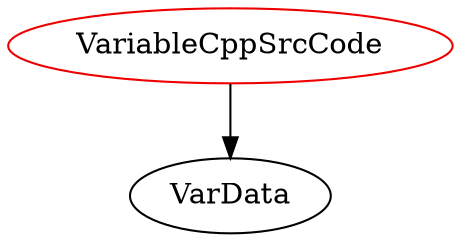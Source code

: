 digraph variablecppsrccode{
VariableCppSrcCode -> VarData;
VariableCppSrcCode	[shape=oval, color=red2, label="VariableCppSrcCode"];
}
